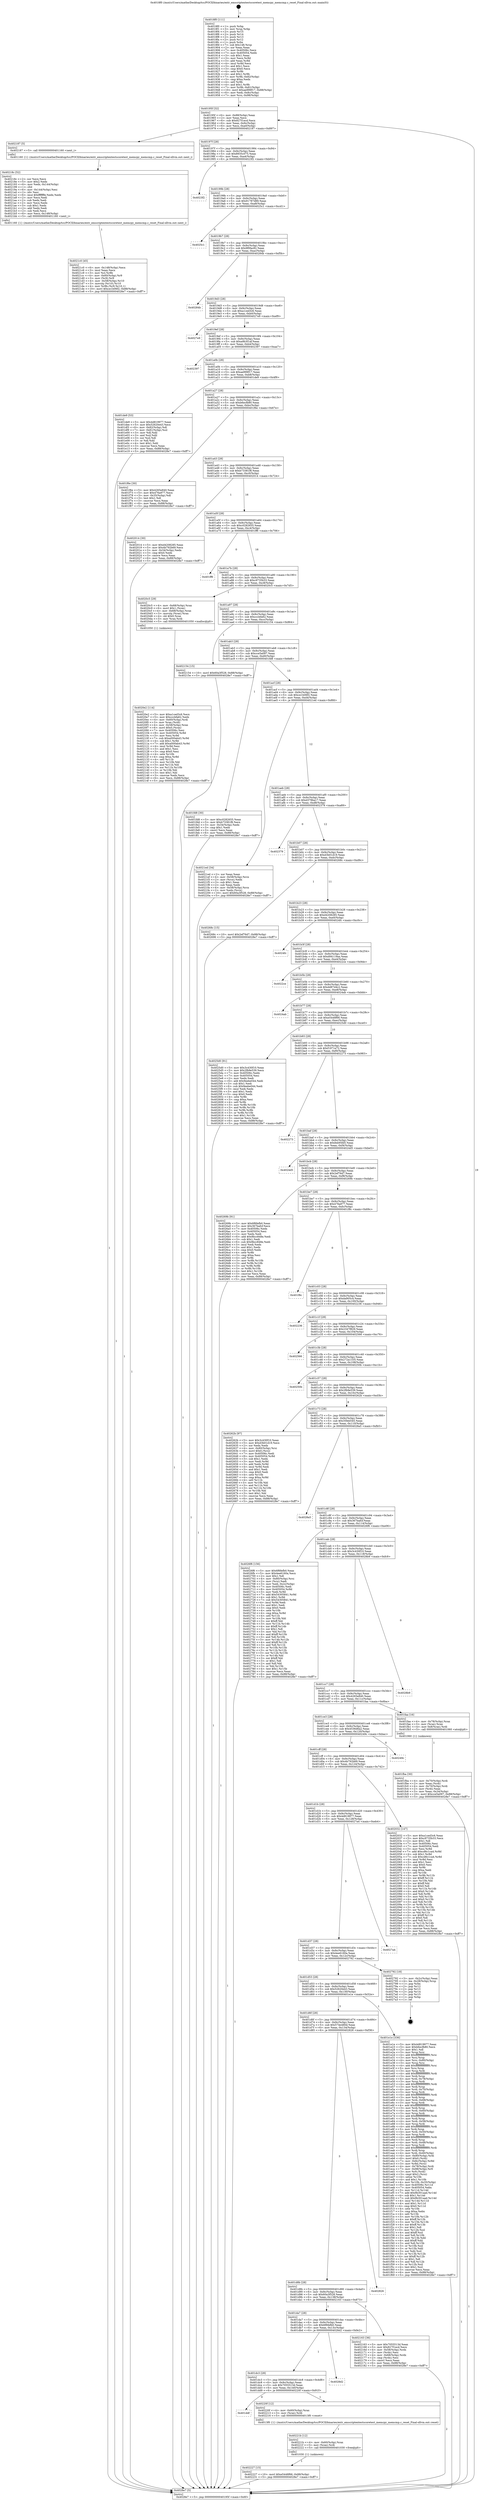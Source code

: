 digraph "0x4018f0" {
  label = "0x4018f0 (/mnt/c/Users/mathe/Desktop/tcc/POCII/binaries/extr_emscriptentestscoretest_memcpy_memcmp.c_reset_Final-ollvm.out::main(0))"
  labelloc = "t"
  node[shape=record]

  Entry [label="",width=0.3,height=0.3,shape=circle,fillcolor=black,style=filled]
  "0x40195f" [label="{
     0x40195f [32]\l
     | [instrs]\l
     &nbsp;&nbsp;0x40195f \<+6\>: mov -0x88(%rbp),%eax\l
     &nbsp;&nbsp;0x401965 \<+2\>: mov %eax,%ecx\l
     &nbsp;&nbsp;0x401967 \<+6\>: sub $0x827f1ecd,%ecx\l
     &nbsp;&nbsp;0x40196d \<+6\>: mov %eax,-0x9c(%rbp)\l
     &nbsp;&nbsp;0x401973 \<+6\>: mov %ecx,-0xa0(%rbp)\l
     &nbsp;&nbsp;0x401979 \<+6\>: je 0000000000402187 \<main+0x897\>\l
  }"]
  "0x402187" [label="{
     0x402187 [5]\l
     | [instrs]\l
     &nbsp;&nbsp;0x402187 \<+5\>: call 0000000000401160 \<next_i\>\l
     | [calls]\l
     &nbsp;&nbsp;0x401160 \{1\} (/mnt/c/Users/mathe/Desktop/tcc/POCII/binaries/extr_emscriptentestscoretest_memcpy_memcmp.c_reset_Final-ollvm.out::next_i)\l
  }"]
  "0x40197f" [label="{
     0x40197f [28]\l
     | [instrs]\l
     &nbsp;&nbsp;0x40197f \<+5\>: jmp 0000000000401984 \<main+0x94\>\l
     &nbsp;&nbsp;0x401984 \<+6\>: mov -0x9c(%rbp),%eax\l
     &nbsp;&nbsp;0x40198a \<+5\>: sub $0x8935c075,%eax\l
     &nbsp;&nbsp;0x40198f \<+6\>: mov %eax,-0xa4(%rbp)\l
     &nbsp;&nbsp;0x401995 \<+6\>: je 00000000004023f2 \<main+0xb02\>\l
  }"]
  Exit [label="",width=0.3,height=0.3,shape=circle,fillcolor=black,style=filled,peripheries=2]
  "0x4023f2" [label="{
     0x4023f2\l
  }", style=dashed]
  "0x40199b" [label="{
     0x40199b [28]\l
     | [instrs]\l
     &nbsp;&nbsp;0x40199b \<+5\>: jmp 00000000004019a0 \<main+0xb0\>\l
     &nbsp;&nbsp;0x4019a0 \<+6\>: mov -0x9c(%rbp),%eax\l
     &nbsp;&nbsp;0x4019a6 \<+5\>: sub $0x91787d89,%eax\l
     &nbsp;&nbsp;0x4019ab \<+6\>: mov %eax,-0xa8(%rbp)\l
     &nbsp;&nbsp;0x4019b1 \<+6\>: je 00000000004025c1 \<main+0xcd1\>\l
  }"]
  "0x402227" [label="{
     0x402227 [15]\l
     | [instrs]\l
     &nbsp;&nbsp;0x402227 \<+10\>: movl $0xe5448f66,-0x88(%rbp)\l
     &nbsp;&nbsp;0x402231 \<+5\>: jmp 00000000004028e7 \<main+0xff7\>\l
  }"]
  "0x4025c1" [label="{
     0x4025c1\l
  }", style=dashed]
  "0x4019b7" [label="{
     0x4019b7 [28]\l
     | [instrs]\l
     &nbsp;&nbsp;0x4019b7 \<+5\>: jmp 00000000004019bc \<main+0xcc\>\l
     &nbsp;&nbsp;0x4019bc \<+6\>: mov -0x9c(%rbp),%eax\l
     &nbsp;&nbsp;0x4019c2 \<+5\>: sub $0x9f0fac82,%eax\l
     &nbsp;&nbsp;0x4019c7 \<+6\>: mov %eax,-0xac(%rbp)\l
     &nbsp;&nbsp;0x4019cd \<+6\>: je 000000000040284b \<main+0xf5b\>\l
  }"]
  "0x40221b" [label="{
     0x40221b [12]\l
     | [instrs]\l
     &nbsp;&nbsp;0x40221b \<+4\>: mov -0x60(%rbp),%rax\l
     &nbsp;&nbsp;0x40221f \<+3\>: mov (%rax),%rdi\l
     &nbsp;&nbsp;0x402222 \<+5\>: call 0000000000401030 \<free@plt\>\l
     | [calls]\l
     &nbsp;&nbsp;0x401030 \{1\} (unknown)\l
  }"]
  "0x40284b" [label="{
     0x40284b\l
  }", style=dashed]
  "0x4019d3" [label="{
     0x4019d3 [28]\l
     | [instrs]\l
     &nbsp;&nbsp;0x4019d3 \<+5\>: jmp 00000000004019d8 \<main+0xe8\>\l
     &nbsp;&nbsp;0x4019d8 \<+6\>: mov -0x9c(%rbp),%eax\l
     &nbsp;&nbsp;0x4019de \<+5\>: sub $0xa1ced3c6,%eax\l
     &nbsp;&nbsp;0x4019e3 \<+6\>: mov %eax,-0xb0(%rbp)\l
     &nbsp;&nbsp;0x4019e9 \<+6\>: je 00000000004027e9 \<main+0xef9\>\l
  }"]
  "0x401ddf" [label="{
     0x401ddf\l
  }", style=dashed]
  "0x4027e9" [label="{
     0x4027e9\l
  }", style=dashed]
  "0x4019ef" [label="{
     0x4019ef [28]\l
     | [instrs]\l
     &nbsp;&nbsp;0x4019ef \<+5\>: jmp 00000000004019f4 \<main+0x104\>\l
     &nbsp;&nbsp;0x4019f4 \<+6\>: mov -0x9c(%rbp),%eax\l
     &nbsp;&nbsp;0x4019fa \<+5\>: sub $0xa9b3f1af,%eax\l
     &nbsp;&nbsp;0x4019ff \<+6\>: mov %eax,-0xb4(%rbp)\l
     &nbsp;&nbsp;0x401a05 \<+6\>: je 0000000000402397 \<main+0xaa7\>\l
  }"]
  "0x40220f" [label="{
     0x40220f [12]\l
     | [instrs]\l
     &nbsp;&nbsp;0x40220f \<+4\>: mov -0x60(%rbp),%rax\l
     &nbsp;&nbsp;0x402213 \<+3\>: mov (%rax),%rdi\l
     &nbsp;&nbsp;0x402216 \<+5\>: call 00000000004013f0 \<reset\>\l
     | [calls]\l
     &nbsp;&nbsp;0x4013f0 \{1\} (/mnt/c/Users/mathe/Desktop/tcc/POCII/binaries/extr_emscriptentestscoretest_memcpy_memcmp.c_reset_Final-ollvm.out::reset)\l
  }"]
  "0x402397" [label="{
     0x402397\l
  }", style=dashed]
  "0x401a0b" [label="{
     0x401a0b [28]\l
     | [instrs]\l
     &nbsp;&nbsp;0x401a0b \<+5\>: jmp 0000000000401a10 \<main+0x120\>\l
     &nbsp;&nbsp;0x401a10 \<+6\>: mov -0x9c(%rbp),%eax\l
     &nbsp;&nbsp;0x401a16 \<+5\>: sub $0xae999f17,%eax\l
     &nbsp;&nbsp;0x401a1b \<+6\>: mov %eax,-0xb8(%rbp)\l
     &nbsp;&nbsp;0x401a21 \<+6\>: je 0000000000401de9 \<main+0x4f9\>\l
  }"]
  "0x401dc3" [label="{
     0x401dc3 [28]\l
     | [instrs]\l
     &nbsp;&nbsp;0x401dc3 \<+5\>: jmp 0000000000401dc8 \<main+0x4d8\>\l
     &nbsp;&nbsp;0x401dc8 \<+6\>: mov -0x9c(%rbp),%eax\l
     &nbsp;&nbsp;0x401dce \<+5\>: sub $0x7055513d,%eax\l
     &nbsp;&nbsp;0x401dd3 \<+6\>: mov %eax,-0x140(%rbp)\l
     &nbsp;&nbsp;0x401dd9 \<+6\>: je 000000000040220f \<main+0x91f\>\l
  }"]
  "0x401de9" [label="{
     0x401de9 [53]\l
     | [instrs]\l
     &nbsp;&nbsp;0x401de9 \<+5\>: mov $0x4d819977,%eax\l
     &nbsp;&nbsp;0x401dee \<+5\>: mov $0x52620e43,%ecx\l
     &nbsp;&nbsp;0x401df3 \<+6\>: mov -0x82(%rbp),%dl\l
     &nbsp;&nbsp;0x401df9 \<+7\>: mov -0x81(%rbp),%sil\l
     &nbsp;&nbsp;0x401e00 \<+3\>: mov %dl,%dil\l
     &nbsp;&nbsp;0x401e03 \<+3\>: and %sil,%dil\l
     &nbsp;&nbsp;0x401e06 \<+3\>: xor %sil,%dl\l
     &nbsp;&nbsp;0x401e09 \<+3\>: or %dl,%dil\l
     &nbsp;&nbsp;0x401e0c \<+4\>: test $0x1,%dil\l
     &nbsp;&nbsp;0x401e10 \<+3\>: cmovne %ecx,%eax\l
     &nbsp;&nbsp;0x401e13 \<+6\>: mov %eax,-0x88(%rbp)\l
     &nbsp;&nbsp;0x401e19 \<+5\>: jmp 00000000004028e7 \<main+0xff7\>\l
  }"]
  "0x401a27" [label="{
     0x401a27 [28]\l
     | [instrs]\l
     &nbsp;&nbsp;0x401a27 \<+5\>: jmp 0000000000401a2c \<main+0x13c\>\l
     &nbsp;&nbsp;0x401a2c \<+6\>: mov -0x9c(%rbp),%eax\l
     &nbsp;&nbsp;0x401a32 \<+5\>: sub $0xb6ecfb80,%eax\l
     &nbsp;&nbsp;0x401a37 \<+6\>: mov %eax,-0xbc(%rbp)\l
     &nbsp;&nbsp;0x401a3d \<+6\>: je 0000000000401f6e \<main+0x67e\>\l
  }"]
  "0x4028e7" [label="{
     0x4028e7 [5]\l
     | [instrs]\l
     &nbsp;&nbsp;0x4028e7 \<+5\>: jmp 000000000040195f \<main+0x6f\>\l
  }"]
  "0x4018f0" [label="{
     0x4018f0 [111]\l
     | [instrs]\l
     &nbsp;&nbsp;0x4018f0 \<+1\>: push %rbp\l
     &nbsp;&nbsp;0x4018f1 \<+3\>: mov %rsp,%rbp\l
     &nbsp;&nbsp;0x4018f4 \<+2\>: push %r15\l
     &nbsp;&nbsp;0x4018f6 \<+2\>: push %r14\l
     &nbsp;&nbsp;0x4018f8 \<+2\>: push %r13\l
     &nbsp;&nbsp;0x4018fa \<+2\>: push %r12\l
     &nbsp;&nbsp;0x4018fc \<+1\>: push %rbx\l
     &nbsp;&nbsp;0x4018fd \<+7\>: sub $0x148,%rsp\l
     &nbsp;&nbsp;0x401904 \<+2\>: xor %eax,%eax\l
     &nbsp;&nbsp;0x401906 \<+7\>: mov 0x40506c,%ecx\l
     &nbsp;&nbsp;0x40190d \<+7\>: mov 0x405054,%edx\l
     &nbsp;&nbsp;0x401914 \<+3\>: sub $0x1,%eax\l
     &nbsp;&nbsp;0x401917 \<+3\>: mov %ecx,%r8d\l
     &nbsp;&nbsp;0x40191a \<+3\>: add %eax,%r8d\l
     &nbsp;&nbsp;0x40191d \<+4\>: imul %r8d,%ecx\l
     &nbsp;&nbsp;0x401921 \<+3\>: and $0x1,%ecx\l
     &nbsp;&nbsp;0x401924 \<+3\>: cmp $0x0,%ecx\l
     &nbsp;&nbsp;0x401927 \<+4\>: sete %r9b\l
     &nbsp;&nbsp;0x40192b \<+4\>: and $0x1,%r9b\l
     &nbsp;&nbsp;0x40192f \<+7\>: mov %r9b,-0x82(%rbp)\l
     &nbsp;&nbsp;0x401936 \<+3\>: cmp $0xa,%edx\l
     &nbsp;&nbsp;0x401939 \<+4\>: setl %r9b\l
     &nbsp;&nbsp;0x40193d \<+4\>: and $0x1,%r9b\l
     &nbsp;&nbsp;0x401941 \<+7\>: mov %r9b,-0x81(%rbp)\l
     &nbsp;&nbsp;0x401948 \<+10\>: movl $0xae999f17,-0x88(%rbp)\l
     &nbsp;&nbsp;0x401952 \<+6\>: mov %edi,-0x8c(%rbp)\l
     &nbsp;&nbsp;0x401958 \<+7\>: mov %rsi,-0x98(%rbp)\l
  }"]
  "0x4028d2" [label="{
     0x4028d2\l
  }", style=dashed]
  "0x401f6e" [label="{
     0x401f6e [30]\l
     | [instrs]\l
     &nbsp;&nbsp;0x401f6e \<+5\>: mov $0x4265e840,%eax\l
     &nbsp;&nbsp;0x401f73 \<+5\>: mov $0x476a977,%ecx\l
     &nbsp;&nbsp;0x401f78 \<+3\>: mov -0x35(%rbp),%dl\l
     &nbsp;&nbsp;0x401f7b \<+3\>: test $0x1,%dl\l
     &nbsp;&nbsp;0x401f7e \<+3\>: cmovne %ecx,%eax\l
     &nbsp;&nbsp;0x401f81 \<+6\>: mov %eax,-0x88(%rbp)\l
     &nbsp;&nbsp;0x401f87 \<+5\>: jmp 00000000004028e7 \<main+0xff7\>\l
  }"]
  "0x401a43" [label="{
     0x401a43 [28]\l
     | [instrs]\l
     &nbsp;&nbsp;0x401a43 \<+5\>: jmp 0000000000401a48 \<main+0x158\>\l
     &nbsp;&nbsp;0x401a48 \<+6\>: mov -0x9c(%rbp),%eax\l
     &nbsp;&nbsp;0x401a4e \<+5\>: sub $0xb73381f8,%eax\l
     &nbsp;&nbsp;0x401a53 \<+6\>: mov %eax,-0xc0(%rbp)\l
     &nbsp;&nbsp;0x401a59 \<+6\>: je 0000000000402014 \<main+0x724\>\l
  }"]
  "0x4021c0" [label="{
     0x4021c0 [45]\l
     | [instrs]\l
     &nbsp;&nbsp;0x4021c0 \<+6\>: mov -0x148(%rbp),%ecx\l
     &nbsp;&nbsp;0x4021c6 \<+3\>: imul %eax,%ecx\l
     &nbsp;&nbsp;0x4021c9 \<+3\>: mov %cl,%r8b\l
     &nbsp;&nbsp;0x4021cc \<+4\>: mov -0x60(%rbp),%r9\l
     &nbsp;&nbsp;0x4021d0 \<+3\>: mov (%r9),%r9\l
     &nbsp;&nbsp;0x4021d3 \<+4\>: mov -0x58(%rbp),%r10\l
     &nbsp;&nbsp;0x4021d7 \<+3\>: movslq (%r10),%r10\l
     &nbsp;&nbsp;0x4021da \<+4\>: mov %r8b,(%r9,%r10,1)\l
     &nbsp;&nbsp;0x4021de \<+10\>: movl $0xce1b06f2,-0x88(%rbp)\l
     &nbsp;&nbsp;0x4021e8 \<+5\>: jmp 00000000004028e7 \<main+0xff7\>\l
  }"]
  "0x402014" [label="{
     0x402014 [30]\l
     | [instrs]\l
     &nbsp;&nbsp;0x402014 \<+5\>: mov $0xd4208285,%eax\l
     &nbsp;&nbsp;0x402019 \<+5\>: mov $0x4b792b69,%ecx\l
     &nbsp;&nbsp;0x40201e \<+3\>: mov -0x34(%rbp),%edx\l
     &nbsp;&nbsp;0x402021 \<+3\>: cmp $0x0,%edx\l
     &nbsp;&nbsp;0x402024 \<+3\>: cmove %ecx,%eax\l
     &nbsp;&nbsp;0x402027 \<+6\>: mov %eax,-0x88(%rbp)\l
     &nbsp;&nbsp;0x40202d \<+5\>: jmp 00000000004028e7 \<main+0xff7\>\l
  }"]
  "0x401a5f" [label="{
     0x401a5f [28]\l
     | [instrs]\l
     &nbsp;&nbsp;0x401a5f \<+5\>: jmp 0000000000401a64 \<main+0x174\>\l
     &nbsp;&nbsp;0x401a64 \<+6\>: mov -0x9c(%rbp),%eax\l
     &nbsp;&nbsp;0x401a6a \<+5\>: sub $0xc0282655,%eax\l
     &nbsp;&nbsp;0x401a6f \<+6\>: mov %eax,-0xc4(%rbp)\l
     &nbsp;&nbsp;0x401a75 \<+6\>: je 0000000000401ff6 \<main+0x706\>\l
  }"]
  "0x40218c" [label="{
     0x40218c [52]\l
     | [instrs]\l
     &nbsp;&nbsp;0x40218c \<+2\>: xor %ecx,%ecx\l
     &nbsp;&nbsp;0x40218e \<+5\>: mov $0x2,%edx\l
     &nbsp;&nbsp;0x402193 \<+6\>: mov %edx,-0x144(%rbp)\l
     &nbsp;&nbsp;0x402199 \<+1\>: cltd\l
     &nbsp;&nbsp;0x40219a \<+6\>: mov -0x144(%rbp),%esi\l
     &nbsp;&nbsp;0x4021a0 \<+2\>: idiv %esi\l
     &nbsp;&nbsp;0x4021a2 \<+6\>: imul $0xfffffffe,%edx,%edx\l
     &nbsp;&nbsp;0x4021a8 \<+2\>: mov %ecx,%edi\l
     &nbsp;&nbsp;0x4021aa \<+2\>: sub %edx,%edi\l
     &nbsp;&nbsp;0x4021ac \<+2\>: mov %ecx,%edx\l
     &nbsp;&nbsp;0x4021ae \<+3\>: sub $0x1,%edx\l
     &nbsp;&nbsp;0x4021b1 \<+2\>: add %edx,%edi\l
     &nbsp;&nbsp;0x4021b3 \<+2\>: sub %edi,%ecx\l
     &nbsp;&nbsp;0x4021b5 \<+6\>: mov %ecx,-0x148(%rbp)\l
     &nbsp;&nbsp;0x4021bb \<+5\>: call 0000000000401160 \<next_i\>\l
     | [calls]\l
     &nbsp;&nbsp;0x401160 \{1\} (/mnt/c/Users/mathe/Desktop/tcc/POCII/binaries/extr_emscriptentestscoretest_memcpy_memcmp.c_reset_Final-ollvm.out::next_i)\l
  }"]
  "0x401ff6" [label="{
     0x401ff6\l
  }", style=dashed]
  "0x401a7b" [label="{
     0x401a7b [28]\l
     | [instrs]\l
     &nbsp;&nbsp;0x401a7b \<+5\>: jmp 0000000000401a80 \<main+0x190\>\l
     &nbsp;&nbsp;0x401a80 \<+6\>: mov -0x9c(%rbp),%eax\l
     &nbsp;&nbsp;0x401a86 \<+5\>: sub $0xc9735b33,%eax\l
     &nbsp;&nbsp;0x401a8b \<+6\>: mov %eax,-0xc8(%rbp)\l
     &nbsp;&nbsp;0x401a91 \<+6\>: je 00000000004020c5 \<main+0x7d5\>\l
  }"]
  "0x401da7" [label="{
     0x401da7 [28]\l
     | [instrs]\l
     &nbsp;&nbsp;0x401da7 \<+5\>: jmp 0000000000401dac \<main+0x4bc\>\l
     &nbsp;&nbsp;0x401dac \<+6\>: mov -0x9c(%rbp),%eax\l
     &nbsp;&nbsp;0x401db2 \<+5\>: sub $0x6f6fefb0,%eax\l
     &nbsp;&nbsp;0x401db7 \<+6\>: mov %eax,-0x13c(%rbp)\l
     &nbsp;&nbsp;0x401dbd \<+6\>: je 00000000004028d2 \<main+0xfe2\>\l
  }"]
  "0x4020c5" [label="{
     0x4020c5 [29]\l
     | [instrs]\l
     &nbsp;&nbsp;0x4020c5 \<+4\>: mov -0x68(%rbp),%rax\l
     &nbsp;&nbsp;0x4020c9 \<+6\>: movl $0x1,(%rax)\l
     &nbsp;&nbsp;0x4020cf \<+4\>: mov -0x68(%rbp),%rax\l
     &nbsp;&nbsp;0x4020d3 \<+3\>: movslq (%rax),%rax\l
     &nbsp;&nbsp;0x4020d6 \<+4\>: shl $0x0,%rax\l
     &nbsp;&nbsp;0x4020da \<+3\>: mov %rax,%rdi\l
     &nbsp;&nbsp;0x4020dd \<+5\>: call 0000000000401050 \<malloc@plt\>\l
     | [calls]\l
     &nbsp;&nbsp;0x401050 \{1\} (unknown)\l
  }"]
  "0x401a97" [label="{
     0x401a97 [28]\l
     | [instrs]\l
     &nbsp;&nbsp;0x401a97 \<+5\>: jmp 0000000000401a9c \<main+0x1ac\>\l
     &nbsp;&nbsp;0x401a9c \<+6\>: mov -0x9c(%rbp),%eax\l
     &nbsp;&nbsp;0x401aa2 \<+5\>: sub $0xcccbfa62,%eax\l
     &nbsp;&nbsp;0x401aa7 \<+6\>: mov %eax,-0xcc(%rbp)\l
     &nbsp;&nbsp;0x401aad \<+6\>: je 0000000000402154 \<main+0x864\>\l
  }"]
  "0x402163" [label="{
     0x402163 [36]\l
     | [instrs]\l
     &nbsp;&nbsp;0x402163 \<+5\>: mov $0x7055513d,%eax\l
     &nbsp;&nbsp;0x402168 \<+5\>: mov $0x827f1ecd,%ecx\l
     &nbsp;&nbsp;0x40216d \<+4\>: mov -0x58(%rbp),%rdx\l
     &nbsp;&nbsp;0x402171 \<+2\>: mov (%rdx),%esi\l
     &nbsp;&nbsp;0x402173 \<+4\>: mov -0x68(%rbp),%rdx\l
     &nbsp;&nbsp;0x402177 \<+2\>: cmp (%rdx),%esi\l
     &nbsp;&nbsp;0x402179 \<+3\>: cmovl %ecx,%eax\l
     &nbsp;&nbsp;0x40217c \<+6\>: mov %eax,-0x88(%rbp)\l
     &nbsp;&nbsp;0x402182 \<+5\>: jmp 00000000004028e7 \<main+0xff7\>\l
  }"]
  "0x402154" [label="{
     0x402154 [15]\l
     | [instrs]\l
     &nbsp;&nbsp;0x402154 \<+10\>: movl $0x60a3f528,-0x88(%rbp)\l
     &nbsp;&nbsp;0x40215e \<+5\>: jmp 00000000004028e7 \<main+0xff7\>\l
  }"]
  "0x401ab3" [label="{
     0x401ab3 [28]\l
     | [instrs]\l
     &nbsp;&nbsp;0x401ab3 \<+5\>: jmp 0000000000401ab8 \<main+0x1c8\>\l
     &nbsp;&nbsp;0x401ab8 \<+6\>: mov -0x9c(%rbp),%eax\l
     &nbsp;&nbsp;0x401abe \<+5\>: sub $0xcce5a097,%eax\l
     &nbsp;&nbsp;0x401ac3 \<+6\>: mov %eax,-0xd0(%rbp)\l
     &nbsp;&nbsp;0x401ac9 \<+6\>: je 0000000000401fd8 \<main+0x6e8\>\l
  }"]
  "0x401d8b" [label="{
     0x401d8b [28]\l
     | [instrs]\l
     &nbsp;&nbsp;0x401d8b \<+5\>: jmp 0000000000401d90 \<main+0x4a0\>\l
     &nbsp;&nbsp;0x401d90 \<+6\>: mov -0x9c(%rbp),%eax\l
     &nbsp;&nbsp;0x401d96 \<+5\>: sub $0x60a3f528,%eax\l
     &nbsp;&nbsp;0x401d9b \<+6\>: mov %eax,-0x138(%rbp)\l
     &nbsp;&nbsp;0x401da1 \<+6\>: je 0000000000402163 \<main+0x873\>\l
  }"]
  "0x401fd8" [label="{
     0x401fd8 [30]\l
     | [instrs]\l
     &nbsp;&nbsp;0x401fd8 \<+5\>: mov $0xc0282655,%eax\l
     &nbsp;&nbsp;0x401fdd \<+5\>: mov $0xb73381f8,%ecx\l
     &nbsp;&nbsp;0x401fe2 \<+3\>: mov -0x34(%rbp),%edx\l
     &nbsp;&nbsp;0x401fe5 \<+3\>: cmp $0x1,%edx\l
     &nbsp;&nbsp;0x401fe8 \<+3\>: cmovl %ecx,%eax\l
     &nbsp;&nbsp;0x401feb \<+6\>: mov %eax,-0x88(%rbp)\l
     &nbsp;&nbsp;0x401ff1 \<+5\>: jmp 00000000004028e7 \<main+0xff7\>\l
  }"]
  "0x401acf" [label="{
     0x401acf [28]\l
     | [instrs]\l
     &nbsp;&nbsp;0x401acf \<+5\>: jmp 0000000000401ad4 \<main+0x1e4\>\l
     &nbsp;&nbsp;0x401ad4 \<+6\>: mov -0x9c(%rbp),%eax\l
     &nbsp;&nbsp;0x401ada \<+5\>: sub $0xce1b06f2,%eax\l
     &nbsp;&nbsp;0x401adf \<+6\>: mov %eax,-0xd4(%rbp)\l
     &nbsp;&nbsp;0x401ae5 \<+6\>: je 00000000004021ed \<main+0x8fd\>\l
  }"]
  "0x402826" [label="{
     0x402826\l
  }", style=dashed]
  "0x4021ed" [label="{
     0x4021ed [34]\l
     | [instrs]\l
     &nbsp;&nbsp;0x4021ed \<+2\>: xor %eax,%eax\l
     &nbsp;&nbsp;0x4021ef \<+4\>: mov -0x58(%rbp),%rcx\l
     &nbsp;&nbsp;0x4021f3 \<+2\>: mov (%rcx),%edx\l
     &nbsp;&nbsp;0x4021f5 \<+3\>: sub $0x1,%eax\l
     &nbsp;&nbsp;0x4021f8 \<+2\>: sub %eax,%edx\l
     &nbsp;&nbsp;0x4021fa \<+4\>: mov -0x58(%rbp),%rcx\l
     &nbsp;&nbsp;0x4021fe \<+2\>: mov %edx,(%rcx)\l
     &nbsp;&nbsp;0x402200 \<+10\>: movl $0x60a3f528,-0x88(%rbp)\l
     &nbsp;&nbsp;0x40220a \<+5\>: jmp 00000000004028e7 \<main+0xff7\>\l
  }"]
  "0x401aeb" [label="{
     0x401aeb [28]\l
     | [instrs]\l
     &nbsp;&nbsp;0x401aeb \<+5\>: jmp 0000000000401af0 \<main+0x200\>\l
     &nbsp;&nbsp;0x401af0 \<+6\>: mov -0x9c(%rbp),%eax\l
     &nbsp;&nbsp;0x401af6 \<+5\>: sub $0xd378ba17,%eax\l
     &nbsp;&nbsp;0x401afb \<+6\>: mov %eax,-0xd8(%rbp)\l
     &nbsp;&nbsp;0x401b01 \<+6\>: je 0000000000402379 \<main+0xa89\>\l
  }"]
  "0x4020e2" [label="{
     0x4020e2 [114]\l
     | [instrs]\l
     &nbsp;&nbsp;0x4020e2 \<+5\>: mov $0xa1ced3c6,%ecx\l
     &nbsp;&nbsp;0x4020e7 \<+5\>: mov $0xcccbfa62,%edx\l
     &nbsp;&nbsp;0x4020ec \<+4\>: mov -0x60(%rbp),%rdi\l
     &nbsp;&nbsp;0x4020f0 \<+3\>: mov %rax,(%rdi)\l
     &nbsp;&nbsp;0x4020f3 \<+4\>: mov -0x58(%rbp),%rax\l
     &nbsp;&nbsp;0x4020f7 \<+6\>: movl $0x0,(%rax)\l
     &nbsp;&nbsp;0x4020fd \<+7\>: mov 0x40506c,%esi\l
     &nbsp;&nbsp;0x402104 \<+8\>: mov 0x405054,%r8d\l
     &nbsp;&nbsp;0x40210c \<+3\>: mov %esi,%r9d\l
     &nbsp;&nbsp;0x40210f \<+7\>: sub $0xa000ab43,%r9d\l
     &nbsp;&nbsp;0x402116 \<+4\>: sub $0x1,%r9d\l
     &nbsp;&nbsp;0x40211a \<+7\>: add $0xa000ab43,%r9d\l
     &nbsp;&nbsp;0x402121 \<+4\>: imul %r9d,%esi\l
     &nbsp;&nbsp;0x402125 \<+3\>: and $0x1,%esi\l
     &nbsp;&nbsp;0x402128 \<+3\>: cmp $0x0,%esi\l
     &nbsp;&nbsp;0x40212b \<+4\>: sete %r10b\l
     &nbsp;&nbsp;0x40212f \<+4\>: cmp $0xa,%r8d\l
     &nbsp;&nbsp;0x402133 \<+4\>: setl %r11b\l
     &nbsp;&nbsp;0x402137 \<+3\>: mov %r10b,%bl\l
     &nbsp;&nbsp;0x40213a \<+3\>: and %r11b,%bl\l
     &nbsp;&nbsp;0x40213d \<+3\>: xor %r11b,%r10b\l
     &nbsp;&nbsp;0x402140 \<+3\>: or %r10b,%bl\l
     &nbsp;&nbsp;0x402143 \<+3\>: test $0x1,%bl\l
     &nbsp;&nbsp;0x402146 \<+3\>: cmovne %edx,%ecx\l
     &nbsp;&nbsp;0x402149 \<+6\>: mov %ecx,-0x88(%rbp)\l
     &nbsp;&nbsp;0x40214f \<+5\>: jmp 00000000004028e7 \<main+0xff7\>\l
  }"]
  "0x402379" [label="{
     0x402379\l
  }", style=dashed]
  "0x401b07" [label="{
     0x401b07 [28]\l
     | [instrs]\l
     &nbsp;&nbsp;0x401b07 \<+5\>: jmp 0000000000401b0c \<main+0x21c\>\l
     &nbsp;&nbsp;0x401b0c \<+6\>: mov -0x9c(%rbp),%eax\l
     &nbsp;&nbsp;0x401b12 \<+5\>: sub $0xd3b01d19,%eax\l
     &nbsp;&nbsp;0x401b17 \<+6\>: mov %eax,-0xdc(%rbp)\l
     &nbsp;&nbsp;0x401b1d \<+6\>: je 000000000040268c \<main+0xd9c\>\l
  }"]
  "0x401fba" [label="{
     0x401fba [30]\l
     | [instrs]\l
     &nbsp;&nbsp;0x401fba \<+4\>: mov -0x70(%rbp),%rdi\l
     &nbsp;&nbsp;0x401fbe \<+2\>: mov %eax,(%rdi)\l
     &nbsp;&nbsp;0x401fc0 \<+4\>: mov -0x70(%rbp),%rdi\l
     &nbsp;&nbsp;0x401fc4 \<+2\>: mov (%rdi),%eax\l
     &nbsp;&nbsp;0x401fc6 \<+3\>: mov %eax,-0x34(%rbp)\l
     &nbsp;&nbsp;0x401fc9 \<+10\>: movl $0xcce5a097,-0x88(%rbp)\l
     &nbsp;&nbsp;0x401fd3 \<+5\>: jmp 00000000004028e7 \<main+0xff7\>\l
  }"]
  "0x40268c" [label="{
     0x40268c [15]\l
     | [instrs]\l
     &nbsp;&nbsp;0x40268c \<+10\>: movl $0x2ef76d7,-0x88(%rbp)\l
     &nbsp;&nbsp;0x402696 \<+5\>: jmp 00000000004028e7 \<main+0xff7\>\l
  }"]
  "0x401b23" [label="{
     0x401b23 [28]\l
     | [instrs]\l
     &nbsp;&nbsp;0x401b23 \<+5\>: jmp 0000000000401b28 \<main+0x238\>\l
     &nbsp;&nbsp;0x401b28 \<+6\>: mov -0x9c(%rbp),%eax\l
     &nbsp;&nbsp;0x401b2e \<+5\>: sub $0xd4208285,%eax\l
     &nbsp;&nbsp;0x401b33 \<+6\>: mov %eax,-0xe0(%rbp)\l
     &nbsp;&nbsp;0x401b39 \<+6\>: je 00000000004024fc \<main+0xc0c\>\l
  }"]
  "0x401d6f" [label="{
     0x401d6f [28]\l
     | [instrs]\l
     &nbsp;&nbsp;0x401d6f \<+5\>: jmp 0000000000401d74 \<main+0x484\>\l
     &nbsp;&nbsp;0x401d74 \<+6\>: mov -0x9c(%rbp),%eax\l
     &nbsp;&nbsp;0x401d7a \<+5\>: sub $0x574e480d,%eax\l
     &nbsp;&nbsp;0x401d7f \<+6\>: mov %eax,-0x134(%rbp)\l
     &nbsp;&nbsp;0x401d85 \<+6\>: je 0000000000402826 \<main+0xf36\>\l
  }"]
  "0x4024fc" [label="{
     0x4024fc\l
  }", style=dashed]
  "0x401b3f" [label="{
     0x401b3f [28]\l
     | [instrs]\l
     &nbsp;&nbsp;0x401b3f \<+5\>: jmp 0000000000401b44 \<main+0x254\>\l
     &nbsp;&nbsp;0x401b44 \<+6\>: mov -0x9c(%rbp),%eax\l
     &nbsp;&nbsp;0x401b4a \<+5\>: sub $0xd94119aa,%eax\l
     &nbsp;&nbsp;0x401b4f \<+6\>: mov %eax,-0xe4(%rbp)\l
     &nbsp;&nbsp;0x401b55 \<+6\>: je 00000000004022ce \<main+0x9de\>\l
  }"]
  "0x401e1e" [label="{
     0x401e1e [336]\l
     | [instrs]\l
     &nbsp;&nbsp;0x401e1e \<+5\>: mov $0x4d819977,%eax\l
     &nbsp;&nbsp;0x401e23 \<+5\>: mov $0xb6ecfb80,%ecx\l
     &nbsp;&nbsp;0x401e28 \<+2\>: mov $0x1,%dl\l
     &nbsp;&nbsp;0x401e2a \<+3\>: mov %rsp,%rsi\l
     &nbsp;&nbsp;0x401e2d \<+4\>: add $0xfffffffffffffff0,%rsi\l
     &nbsp;&nbsp;0x401e31 \<+3\>: mov %rsi,%rsp\l
     &nbsp;&nbsp;0x401e34 \<+4\>: mov %rsi,-0x80(%rbp)\l
     &nbsp;&nbsp;0x401e38 \<+3\>: mov %rsp,%rsi\l
     &nbsp;&nbsp;0x401e3b \<+4\>: add $0xfffffffffffffff0,%rsi\l
     &nbsp;&nbsp;0x401e3f \<+3\>: mov %rsi,%rsp\l
     &nbsp;&nbsp;0x401e42 \<+3\>: mov %rsp,%rdi\l
     &nbsp;&nbsp;0x401e45 \<+4\>: add $0xfffffffffffffff0,%rdi\l
     &nbsp;&nbsp;0x401e49 \<+3\>: mov %rdi,%rsp\l
     &nbsp;&nbsp;0x401e4c \<+4\>: mov %rdi,-0x78(%rbp)\l
     &nbsp;&nbsp;0x401e50 \<+3\>: mov %rsp,%rdi\l
     &nbsp;&nbsp;0x401e53 \<+4\>: add $0xfffffffffffffff0,%rdi\l
     &nbsp;&nbsp;0x401e57 \<+3\>: mov %rdi,%rsp\l
     &nbsp;&nbsp;0x401e5a \<+4\>: mov %rdi,-0x70(%rbp)\l
     &nbsp;&nbsp;0x401e5e \<+3\>: mov %rsp,%rdi\l
     &nbsp;&nbsp;0x401e61 \<+4\>: add $0xfffffffffffffff0,%rdi\l
     &nbsp;&nbsp;0x401e65 \<+3\>: mov %rdi,%rsp\l
     &nbsp;&nbsp;0x401e68 \<+4\>: mov %rdi,-0x68(%rbp)\l
     &nbsp;&nbsp;0x401e6c \<+3\>: mov %rsp,%rdi\l
     &nbsp;&nbsp;0x401e6f \<+4\>: add $0xfffffffffffffff0,%rdi\l
     &nbsp;&nbsp;0x401e73 \<+3\>: mov %rdi,%rsp\l
     &nbsp;&nbsp;0x401e76 \<+4\>: mov %rdi,-0x60(%rbp)\l
     &nbsp;&nbsp;0x401e7a \<+3\>: mov %rsp,%rdi\l
     &nbsp;&nbsp;0x401e7d \<+4\>: add $0xfffffffffffffff0,%rdi\l
     &nbsp;&nbsp;0x401e81 \<+3\>: mov %rdi,%rsp\l
     &nbsp;&nbsp;0x401e84 \<+4\>: mov %rdi,-0x58(%rbp)\l
     &nbsp;&nbsp;0x401e88 \<+3\>: mov %rsp,%rdi\l
     &nbsp;&nbsp;0x401e8b \<+4\>: add $0xfffffffffffffff0,%rdi\l
     &nbsp;&nbsp;0x401e8f \<+3\>: mov %rdi,%rsp\l
     &nbsp;&nbsp;0x401e92 \<+4\>: mov %rdi,-0x50(%rbp)\l
     &nbsp;&nbsp;0x401e96 \<+3\>: mov %rsp,%rdi\l
     &nbsp;&nbsp;0x401e99 \<+4\>: add $0xfffffffffffffff0,%rdi\l
     &nbsp;&nbsp;0x401e9d \<+3\>: mov %rdi,%rsp\l
     &nbsp;&nbsp;0x401ea0 \<+4\>: mov %rdi,-0x48(%rbp)\l
     &nbsp;&nbsp;0x401ea4 \<+3\>: mov %rsp,%rdi\l
     &nbsp;&nbsp;0x401ea7 \<+4\>: add $0xfffffffffffffff0,%rdi\l
     &nbsp;&nbsp;0x401eab \<+3\>: mov %rdi,%rsp\l
     &nbsp;&nbsp;0x401eae \<+4\>: mov %rdi,-0x40(%rbp)\l
     &nbsp;&nbsp;0x401eb2 \<+4\>: mov -0x80(%rbp),%rdi\l
     &nbsp;&nbsp;0x401eb6 \<+6\>: movl $0x0,(%rdi)\l
     &nbsp;&nbsp;0x401ebc \<+7\>: mov -0x8c(%rbp),%r8d\l
     &nbsp;&nbsp;0x401ec3 \<+3\>: mov %r8d,(%rsi)\l
     &nbsp;&nbsp;0x401ec6 \<+4\>: mov -0x78(%rbp),%rdi\l
     &nbsp;&nbsp;0x401eca \<+7\>: mov -0x98(%rbp),%r9\l
     &nbsp;&nbsp;0x401ed1 \<+3\>: mov %r9,(%rdi)\l
     &nbsp;&nbsp;0x401ed4 \<+3\>: cmpl $0x2,(%rsi)\l
     &nbsp;&nbsp;0x401ed7 \<+4\>: setne %r10b\l
     &nbsp;&nbsp;0x401edb \<+4\>: and $0x1,%r10b\l
     &nbsp;&nbsp;0x401edf \<+4\>: mov %r10b,-0x35(%rbp)\l
     &nbsp;&nbsp;0x401ee3 \<+8\>: mov 0x40506c,%r11d\l
     &nbsp;&nbsp;0x401eeb \<+7\>: mov 0x405054,%ebx\l
     &nbsp;&nbsp;0x401ef2 \<+3\>: mov %r11d,%r14d\l
     &nbsp;&nbsp;0x401ef5 \<+7\>: add $0x9b301aad,%r14d\l
     &nbsp;&nbsp;0x401efc \<+4\>: sub $0x1,%r14d\l
     &nbsp;&nbsp;0x401f00 \<+7\>: sub $0x9b301aad,%r14d\l
     &nbsp;&nbsp;0x401f07 \<+4\>: imul %r14d,%r11d\l
     &nbsp;&nbsp;0x401f0b \<+4\>: and $0x1,%r11d\l
     &nbsp;&nbsp;0x401f0f \<+4\>: cmp $0x0,%r11d\l
     &nbsp;&nbsp;0x401f13 \<+4\>: sete %r10b\l
     &nbsp;&nbsp;0x401f17 \<+3\>: cmp $0xa,%ebx\l
     &nbsp;&nbsp;0x401f1a \<+4\>: setl %r15b\l
     &nbsp;&nbsp;0x401f1e \<+3\>: mov %r10b,%r12b\l
     &nbsp;&nbsp;0x401f21 \<+4\>: xor $0xff,%r12b\l
     &nbsp;&nbsp;0x401f25 \<+3\>: mov %r15b,%r13b\l
     &nbsp;&nbsp;0x401f28 \<+4\>: xor $0xff,%r13b\l
     &nbsp;&nbsp;0x401f2c \<+3\>: xor $0x1,%dl\l
     &nbsp;&nbsp;0x401f2f \<+3\>: mov %r12b,%sil\l
     &nbsp;&nbsp;0x401f32 \<+4\>: and $0xff,%sil\l
     &nbsp;&nbsp;0x401f36 \<+3\>: and %dl,%r10b\l
     &nbsp;&nbsp;0x401f39 \<+3\>: mov %r13b,%dil\l
     &nbsp;&nbsp;0x401f3c \<+4\>: and $0xff,%dil\l
     &nbsp;&nbsp;0x401f40 \<+3\>: and %dl,%r15b\l
     &nbsp;&nbsp;0x401f43 \<+3\>: or %r10b,%sil\l
     &nbsp;&nbsp;0x401f46 \<+3\>: or %r15b,%dil\l
     &nbsp;&nbsp;0x401f49 \<+3\>: xor %dil,%sil\l
     &nbsp;&nbsp;0x401f4c \<+3\>: or %r13b,%r12b\l
     &nbsp;&nbsp;0x401f4f \<+4\>: xor $0xff,%r12b\l
     &nbsp;&nbsp;0x401f53 \<+3\>: or $0x1,%dl\l
     &nbsp;&nbsp;0x401f56 \<+3\>: and %dl,%r12b\l
     &nbsp;&nbsp;0x401f59 \<+3\>: or %r12b,%sil\l
     &nbsp;&nbsp;0x401f5c \<+4\>: test $0x1,%sil\l
     &nbsp;&nbsp;0x401f60 \<+3\>: cmovne %ecx,%eax\l
     &nbsp;&nbsp;0x401f63 \<+6\>: mov %eax,-0x88(%rbp)\l
     &nbsp;&nbsp;0x401f69 \<+5\>: jmp 00000000004028e7 \<main+0xff7\>\l
  }"]
  "0x4022ce" [label="{
     0x4022ce\l
  }", style=dashed]
  "0x401b5b" [label="{
     0x401b5b [28]\l
     | [instrs]\l
     &nbsp;&nbsp;0x401b5b \<+5\>: jmp 0000000000401b60 \<main+0x270\>\l
     &nbsp;&nbsp;0x401b60 \<+6\>: mov -0x9c(%rbp),%eax\l
     &nbsp;&nbsp;0x401b66 \<+5\>: sub $0xdd87d4c2,%eax\l
     &nbsp;&nbsp;0x401b6b \<+6\>: mov %eax,-0xe8(%rbp)\l
     &nbsp;&nbsp;0x401b71 \<+6\>: je 00000000004024ab \<main+0xbbb\>\l
  }"]
  "0x401d53" [label="{
     0x401d53 [28]\l
     | [instrs]\l
     &nbsp;&nbsp;0x401d53 \<+5\>: jmp 0000000000401d58 \<main+0x468\>\l
     &nbsp;&nbsp;0x401d58 \<+6\>: mov -0x9c(%rbp),%eax\l
     &nbsp;&nbsp;0x401d5e \<+5\>: sub $0x52620e43,%eax\l
     &nbsp;&nbsp;0x401d63 \<+6\>: mov %eax,-0x130(%rbp)\l
     &nbsp;&nbsp;0x401d69 \<+6\>: je 0000000000401e1e \<main+0x52e\>\l
  }"]
  "0x4024ab" [label="{
     0x4024ab\l
  }", style=dashed]
  "0x401b77" [label="{
     0x401b77 [28]\l
     | [instrs]\l
     &nbsp;&nbsp;0x401b77 \<+5\>: jmp 0000000000401b7c \<main+0x28c\>\l
     &nbsp;&nbsp;0x401b7c \<+6\>: mov -0x9c(%rbp),%eax\l
     &nbsp;&nbsp;0x401b82 \<+5\>: sub $0xe5448f66,%eax\l
     &nbsp;&nbsp;0x401b87 \<+6\>: mov %eax,-0xec(%rbp)\l
     &nbsp;&nbsp;0x401b8d \<+6\>: je 00000000004025d0 \<main+0xce0\>\l
  }"]
  "0x402792" [label="{
     0x402792 [18]\l
     | [instrs]\l
     &nbsp;&nbsp;0x402792 \<+3\>: mov -0x2c(%rbp),%eax\l
     &nbsp;&nbsp;0x402795 \<+4\>: lea -0x28(%rbp),%rsp\l
     &nbsp;&nbsp;0x402799 \<+1\>: pop %rbx\l
     &nbsp;&nbsp;0x40279a \<+2\>: pop %r12\l
     &nbsp;&nbsp;0x40279c \<+2\>: pop %r13\l
     &nbsp;&nbsp;0x40279e \<+2\>: pop %r14\l
     &nbsp;&nbsp;0x4027a0 \<+2\>: pop %r15\l
     &nbsp;&nbsp;0x4027a2 \<+1\>: pop %rbp\l
     &nbsp;&nbsp;0x4027a3 \<+1\>: ret\l
  }"]
  "0x4025d0" [label="{
     0x4025d0 [91]\l
     | [instrs]\l
     &nbsp;&nbsp;0x4025d0 \<+5\>: mov $0x3c430f10,%eax\l
     &nbsp;&nbsp;0x4025d5 \<+5\>: mov $0x2fb9e539,%ecx\l
     &nbsp;&nbsp;0x4025da \<+7\>: mov 0x40506c,%edx\l
     &nbsp;&nbsp;0x4025e1 \<+7\>: mov 0x405054,%esi\l
     &nbsp;&nbsp;0x4025e8 \<+2\>: mov %edx,%edi\l
     &nbsp;&nbsp;0x4025ea \<+6\>: add $0x9eebe044,%edi\l
     &nbsp;&nbsp;0x4025f0 \<+3\>: sub $0x1,%edi\l
     &nbsp;&nbsp;0x4025f3 \<+6\>: sub $0x9eebe044,%edi\l
     &nbsp;&nbsp;0x4025f9 \<+3\>: imul %edi,%edx\l
     &nbsp;&nbsp;0x4025fc \<+3\>: and $0x1,%edx\l
     &nbsp;&nbsp;0x4025ff \<+3\>: cmp $0x0,%edx\l
     &nbsp;&nbsp;0x402602 \<+4\>: sete %r8b\l
     &nbsp;&nbsp;0x402606 \<+3\>: cmp $0xa,%esi\l
     &nbsp;&nbsp;0x402609 \<+4\>: setl %r9b\l
     &nbsp;&nbsp;0x40260d \<+3\>: mov %r8b,%r10b\l
     &nbsp;&nbsp;0x402610 \<+3\>: and %r9b,%r10b\l
     &nbsp;&nbsp;0x402613 \<+3\>: xor %r9b,%r8b\l
     &nbsp;&nbsp;0x402616 \<+3\>: or %r8b,%r10b\l
     &nbsp;&nbsp;0x402619 \<+4\>: test $0x1,%r10b\l
     &nbsp;&nbsp;0x40261d \<+3\>: cmovne %ecx,%eax\l
     &nbsp;&nbsp;0x402620 \<+6\>: mov %eax,-0x88(%rbp)\l
     &nbsp;&nbsp;0x402626 \<+5\>: jmp 00000000004028e7 \<main+0xff7\>\l
  }"]
  "0x401b93" [label="{
     0x401b93 [28]\l
     | [instrs]\l
     &nbsp;&nbsp;0x401b93 \<+5\>: jmp 0000000000401b98 \<main+0x2a8\>\l
     &nbsp;&nbsp;0x401b98 \<+6\>: mov -0x9c(%rbp),%eax\l
     &nbsp;&nbsp;0x401b9e \<+5\>: sub $0xf1971e72,%eax\l
     &nbsp;&nbsp;0x401ba3 \<+6\>: mov %eax,-0xf0(%rbp)\l
     &nbsp;&nbsp;0x401ba9 \<+6\>: je 0000000000402273 \<main+0x983\>\l
  }"]
  "0x401d37" [label="{
     0x401d37 [28]\l
     | [instrs]\l
     &nbsp;&nbsp;0x401d37 \<+5\>: jmp 0000000000401d3c \<main+0x44c\>\l
     &nbsp;&nbsp;0x401d3c \<+6\>: mov -0x9c(%rbp),%eax\l
     &nbsp;&nbsp;0x401d42 \<+5\>: sub $0x4ee6160a,%eax\l
     &nbsp;&nbsp;0x401d47 \<+6\>: mov %eax,-0x12c(%rbp)\l
     &nbsp;&nbsp;0x401d4d \<+6\>: je 0000000000402792 \<main+0xea2\>\l
  }"]
  "0x402273" [label="{
     0x402273\l
  }", style=dashed]
  "0x401baf" [label="{
     0x401baf [28]\l
     | [instrs]\l
     &nbsp;&nbsp;0x401baf \<+5\>: jmp 0000000000401bb4 \<main+0x2c4\>\l
     &nbsp;&nbsp;0x401bb4 \<+6\>: mov -0x9c(%rbp),%eax\l
     &nbsp;&nbsp;0x401bba \<+5\>: sub $0xfeb95fd5,%eax\l
     &nbsp;&nbsp;0x401bbf \<+6\>: mov %eax,-0xf4(%rbp)\l
     &nbsp;&nbsp;0x401bc5 \<+6\>: je 00000000004024d5 \<main+0xbe5\>\l
  }"]
  "0x4027a4" [label="{
     0x4027a4\l
  }", style=dashed]
  "0x4024d5" [label="{
     0x4024d5\l
  }", style=dashed]
  "0x401bcb" [label="{
     0x401bcb [28]\l
     | [instrs]\l
     &nbsp;&nbsp;0x401bcb \<+5\>: jmp 0000000000401bd0 \<main+0x2e0\>\l
     &nbsp;&nbsp;0x401bd0 \<+6\>: mov -0x9c(%rbp),%eax\l
     &nbsp;&nbsp;0x401bd6 \<+5\>: sub $0x2ef76d7,%eax\l
     &nbsp;&nbsp;0x401bdb \<+6\>: mov %eax,-0xf8(%rbp)\l
     &nbsp;&nbsp;0x401be1 \<+6\>: je 000000000040269b \<main+0xdab\>\l
  }"]
  "0x401d1b" [label="{
     0x401d1b [28]\l
     | [instrs]\l
     &nbsp;&nbsp;0x401d1b \<+5\>: jmp 0000000000401d20 \<main+0x430\>\l
     &nbsp;&nbsp;0x401d20 \<+6\>: mov -0x9c(%rbp),%eax\l
     &nbsp;&nbsp;0x401d26 \<+5\>: sub $0x4d819977,%eax\l
     &nbsp;&nbsp;0x401d2b \<+6\>: mov %eax,-0x128(%rbp)\l
     &nbsp;&nbsp;0x401d31 \<+6\>: je 00000000004027a4 \<main+0xeb4\>\l
  }"]
  "0x40269b" [label="{
     0x40269b [91]\l
     | [instrs]\l
     &nbsp;&nbsp;0x40269b \<+5\>: mov $0x6f6fefb0,%eax\l
     &nbsp;&nbsp;0x4026a0 \<+5\>: mov $0x367bafcf,%ecx\l
     &nbsp;&nbsp;0x4026a5 \<+7\>: mov 0x40506c,%edx\l
     &nbsp;&nbsp;0x4026ac \<+7\>: mov 0x405054,%esi\l
     &nbsp;&nbsp;0x4026b3 \<+2\>: mov %edx,%edi\l
     &nbsp;&nbsp;0x4026b5 \<+6\>: add $0x9bcc848e,%edi\l
     &nbsp;&nbsp;0x4026bb \<+3\>: sub $0x1,%edi\l
     &nbsp;&nbsp;0x4026be \<+6\>: sub $0x9bcc848e,%edi\l
     &nbsp;&nbsp;0x4026c4 \<+3\>: imul %edi,%edx\l
     &nbsp;&nbsp;0x4026c7 \<+3\>: and $0x1,%edx\l
     &nbsp;&nbsp;0x4026ca \<+3\>: cmp $0x0,%edx\l
     &nbsp;&nbsp;0x4026cd \<+4\>: sete %r8b\l
     &nbsp;&nbsp;0x4026d1 \<+3\>: cmp $0xa,%esi\l
     &nbsp;&nbsp;0x4026d4 \<+4\>: setl %r9b\l
     &nbsp;&nbsp;0x4026d8 \<+3\>: mov %r8b,%r10b\l
     &nbsp;&nbsp;0x4026db \<+3\>: and %r9b,%r10b\l
     &nbsp;&nbsp;0x4026de \<+3\>: xor %r9b,%r8b\l
     &nbsp;&nbsp;0x4026e1 \<+3\>: or %r8b,%r10b\l
     &nbsp;&nbsp;0x4026e4 \<+4\>: test $0x1,%r10b\l
     &nbsp;&nbsp;0x4026e8 \<+3\>: cmovne %ecx,%eax\l
     &nbsp;&nbsp;0x4026eb \<+6\>: mov %eax,-0x88(%rbp)\l
     &nbsp;&nbsp;0x4026f1 \<+5\>: jmp 00000000004028e7 \<main+0xff7\>\l
  }"]
  "0x401be7" [label="{
     0x401be7 [28]\l
     | [instrs]\l
     &nbsp;&nbsp;0x401be7 \<+5\>: jmp 0000000000401bec \<main+0x2fc\>\l
     &nbsp;&nbsp;0x401bec \<+6\>: mov -0x9c(%rbp),%eax\l
     &nbsp;&nbsp;0x401bf2 \<+5\>: sub $0x476a977,%eax\l
     &nbsp;&nbsp;0x401bf7 \<+6\>: mov %eax,-0xfc(%rbp)\l
     &nbsp;&nbsp;0x401bfd \<+6\>: je 0000000000401f8c \<main+0x69c\>\l
  }"]
  "0x402032" [label="{
     0x402032 [147]\l
     | [instrs]\l
     &nbsp;&nbsp;0x402032 \<+5\>: mov $0xa1ced3c6,%eax\l
     &nbsp;&nbsp;0x402037 \<+5\>: mov $0xc9735b33,%ecx\l
     &nbsp;&nbsp;0x40203c \<+2\>: mov $0x1,%dl\l
     &nbsp;&nbsp;0x40203e \<+7\>: mov 0x40506c,%esi\l
     &nbsp;&nbsp;0x402045 \<+7\>: mov 0x405054,%edi\l
     &nbsp;&nbsp;0x40204c \<+3\>: mov %esi,%r8d\l
     &nbsp;&nbsp;0x40204f \<+7\>: add $0xcd6c1ca4,%r8d\l
     &nbsp;&nbsp;0x402056 \<+4\>: sub $0x1,%r8d\l
     &nbsp;&nbsp;0x40205a \<+7\>: sub $0xcd6c1ca4,%r8d\l
     &nbsp;&nbsp;0x402061 \<+4\>: imul %r8d,%esi\l
     &nbsp;&nbsp;0x402065 \<+3\>: and $0x1,%esi\l
     &nbsp;&nbsp;0x402068 \<+3\>: cmp $0x0,%esi\l
     &nbsp;&nbsp;0x40206b \<+4\>: sete %r9b\l
     &nbsp;&nbsp;0x40206f \<+3\>: cmp $0xa,%edi\l
     &nbsp;&nbsp;0x402072 \<+4\>: setl %r10b\l
     &nbsp;&nbsp;0x402076 \<+3\>: mov %r9b,%r11b\l
     &nbsp;&nbsp;0x402079 \<+4\>: xor $0xff,%r11b\l
     &nbsp;&nbsp;0x40207d \<+3\>: mov %r10b,%bl\l
     &nbsp;&nbsp;0x402080 \<+3\>: xor $0xff,%bl\l
     &nbsp;&nbsp;0x402083 \<+3\>: xor $0x0,%dl\l
     &nbsp;&nbsp;0x402086 \<+3\>: mov %r11b,%r14b\l
     &nbsp;&nbsp;0x402089 \<+4\>: and $0x0,%r14b\l
     &nbsp;&nbsp;0x40208d \<+3\>: and %dl,%r9b\l
     &nbsp;&nbsp;0x402090 \<+3\>: mov %bl,%r15b\l
     &nbsp;&nbsp;0x402093 \<+4\>: and $0x0,%r15b\l
     &nbsp;&nbsp;0x402097 \<+3\>: and %dl,%r10b\l
     &nbsp;&nbsp;0x40209a \<+3\>: or %r9b,%r14b\l
     &nbsp;&nbsp;0x40209d \<+3\>: or %r10b,%r15b\l
     &nbsp;&nbsp;0x4020a0 \<+3\>: xor %r15b,%r14b\l
     &nbsp;&nbsp;0x4020a3 \<+3\>: or %bl,%r11b\l
     &nbsp;&nbsp;0x4020a6 \<+4\>: xor $0xff,%r11b\l
     &nbsp;&nbsp;0x4020aa \<+3\>: or $0x0,%dl\l
     &nbsp;&nbsp;0x4020ad \<+3\>: and %dl,%r11b\l
     &nbsp;&nbsp;0x4020b0 \<+3\>: or %r11b,%r14b\l
     &nbsp;&nbsp;0x4020b3 \<+4\>: test $0x1,%r14b\l
     &nbsp;&nbsp;0x4020b7 \<+3\>: cmovne %ecx,%eax\l
     &nbsp;&nbsp;0x4020ba \<+6\>: mov %eax,-0x88(%rbp)\l
     &nbsp;&nbsp;0x4020c0 \<+5\>: jmp 00000000004028e7 \<main+0xff7\>\l
  }"]
  "0x401f8c" [label="{
     0x401f8c\l
  }", style=dashed]
  "0x401c03" [label="{
     0x401c03 [28]\l
     | [instrs]\l
     &nbsp;&nbsp;0x401c03 \<+5\>: jmp 0000000000401c08 \<main+0x318\>\l
     &nbsp;&nbsp;0x401c08 \<+6\>: mov -0x9c(%rbp),%eax\l
     &nbsp;&nbsp;0x401c0e \<+5\>: sub $0xda905c4,%eax\l
     &nbsp;&nbsp;0x401c13 \<+6\>: mov %eax,-0x100(%rbp)\l
     &nbsp;&nbsp;0x401c19 \<+6\>: je 0000000000402236 \<main+0x946\>\l
  }"]
  "0x401cff" [label="{
     0x401cff [28]\l
     | [instrs]\l
     &nbsp;&nbsp;0x401cff \<+5\>: jmp 0000000000401d04 \<main+0x414\>\l
     &nbsp;&nbsp;0x401d04 \<+6\>: mov -0x9c(%rbp),%eax\l
     &nbsp;&nbsp;0x401d0a \<+5\>: sub $0x4b792b69,%eax\l
     &nbsp;&nbsp;0x401d0f \<+6\>: mov %eax,-0x124(%rbp)\l
     &nbsp;&nbsp;0x401d15 \<+6\>: je 0000000000402032 \<main+0x742\>\l
  }"]
  "0x402236" [label="{
     0x402236\l
  }", style=dashed]
  "0x401c1f" [label="{
     0x401c1f [28]\l
     | [instrs]\l
     &nbsp;&nbsp;0x401c1f \<+5\>: jmp 0000000000401c24 \<main+0x334\>\l
     &nbsp;&nbsp;0x401c24 \<+6\>: mov -0x9c(%rbp),%eax\l
     &nbsp;&nbsp;0x401c2a \<+5\>: sub $0x2347f829,%eax\l
     &nbsp;&nbsp;0x401c2f \<+6\>: mov %eax,-0x104(%rbp)\l
     &nbsp;&nbsp;0x401c35 \<+6\>: je 0000000000402566 \<main+0xc76\>\l
  }"]
  "0x40249c" [label="{
     0x40249c\l
  }", style=dashed]
  "0x402566" [label="{
     0x402566\l
  }", style=dashed]
  "0x401c3b" [label="{
     0x401c3b [28]\l
     | [instrs]\l
     &nbsp;&nbsp;0x401c3b \<+5\>: jmp 0000000000401c40 \<main+0x350\>\l
     &nbsp;&nbsp;0x401c40 \<+6\>: mov -0x9c(%rbp),%eax\l
     &nbsp;&nbsp;0x401c46 \<+5\>: sub $0x272a1335,%eax\l
     &nbsp;&nbsp;0x401c4b \<+6\>: mov %eax,-0x108(%rbp)\l
     &nbsp;&nbsp;0x401c51 \<+6\>: je 000000000040250b \<main+0xc1b\>\l
  }"]
  "0x401ce3" [label="{
     0x401ce3 [28]\l
     | [instrs]\l
     &nbsp;&nbsp;0x401ce3 \<+5\>: jmp 0000000000401ce8 \<main+0x3f8\>\l
     &nbsp;&nbsp;0x401ce8 \<+6\>: mov -0x9c(%rbp),%eax\l
     &nbsp;&nbsp;0x401cee \<+5\>: sub $0x4536d6a2,%eax\l
     &nbsp;&nbsp;0x401cf3 \<+6\>: mov %eax,-0x120(%rbp)\l
     &nbsp;&nbsp;0x401cf9 \<+6\>: je 000000000040249c \<main+0xbac\>\l
  }"]
  "0x40250b" [label="{
     0x40250b\l
  }", style=dashed]
  "0x401c57" [label="{
     0x401c57 [28]\l
     | [instrs]\l
     &nbsp;&nbsp;0x401c57 \<+5\>: jmp 0000000000401c5c \<main+0x36c\>\l
     &nbsp;&nbsp;0x401c5c \<+6\>: mov -0x9c(%rbp),%eax\l
     &nbsp;&nbsp;0x401c62 \<+5\>: sub $0x2fb9e539,%eax\l
     &nbsp;&nbsp;0x401c67 \<+6\>: mov %eax,-0x10c(%rbp)\l
     &nbsp;&nbsp;0x401c6d \<+6\>: je 000000000040262b \<main+0xd3b\>\l
  }"]
  "0x401faa" [label="{
     0x401faa [16]\l
     | [instrs]\l
     &nbsp;&nbsp;0x401faa \<+4\>: mov -0x78(%rbp),%rax\l
     &nbsp;&nbsp;0x401fae \<+3\>: mov (%rax),%rax\l
     &nbsp;&nbsp;0x401fb1 \<+4\>: mov 0x8(%rax),%rdi\l
     &nbsp;&nbsp;0x401fb5 \<+5\>: call 0000000000401060 \<atoi@plt\>\l
     | [calls]\l
     &nbsp;&nbsp;0x401060 \{1\} (unknown)\l
  }"]
  "0x40262b" [label="{
     0x40262b [97]\l
     | [instrs]\l
     &nbsp;&nbsp;0x40262b \<+5\>: mov $0x3c430f10,%eax\l
     &nbsp;&nbsp;0x402630 \<+5\>: mov $0xd3b01d19,%ecx\l
     &nbsp;&nbsp;0x402635 \<+2\>: xor %edx,%edx\l
     &nbsp;&nbsp;0x402637 \<+4\>: mov -0x80(%rbp),%rsi\l
     &nbsp;&nbsp;0x40263b \<+6\>: movl $0x0,(%rsi)\l
     &nbsp;&nbsp;0x402641 \<+7\>: mov 0x40506c,%edi\l
     &nbsp;&nbsp;0x402648 \<+8\>: mov 0x405054,%r8d\l
     &nbsp;&nbsp;0x402650 \<+3\>: sub $0x1,%edx\l
     &nbsp;&nbsp;0x402653 \<+3\>: mov %edi,%r9d\l
     &nbsp;&nbsp;0x402656 \<+3\>: add %edx,%r9d\l
     &nbsp;&nbsp;0x402659 \<+4\>: imul %r9d,%edi\l
     &nbsp;&nbsp;0x40265d \<+3\>: and $0x1,%edi\l
     &nbsp;&nbsp;0x402660 \<+3\>: cmp $0x0,%edi\l
     &nbsp;&nbsp;0x402663 \<+4\>: sete %r10b\l
     &nbsp;&nbsp;0x402667 \<+4\>: cmp $0xa,%r8d\l
     &nbsp;&nbsp;0x40266b \<+4\>: setl %r11b\l
     &nbsp;&nbsp;0x40266f \<+3\>: mov %r10b,%bl\l
     &nbsp;&nbsp;0x402672 \<+3\>: and %r11b,%bl\l
     &nbsp;&nbsp;0x402675 \<+3\>: xor %r11b,%r10b\l
     &nbsp;&nbsp;0x402678 \<+3\>: or %r10b,%bl\l
     &nbsp;&nbsp;0x40267b \<+3\>: test $0x1,%bl\l
     &nbsp;&nbsp;0x40267e \<+3\>: cmovne %ecx,%eax\l
     &nbsp;&nbsp;0x402681 \<+6\>: mov %eax,-0x88(%rbp)\l
     &nbsp;&nbsp;0x402687 \<+5\>: jmp 00000000004028e7 \<main+0xff7\>\l
  }"]
  "0x401c73" [label="{
     0x401c73 [28]\l
     | [instrs]\l
     &nbsp;&nbsp;0x401c73 \<+5\>: jmp 0000000000401c78 \<main+0x388\>\l
     &nbsp;&nbsp;0x401c78 \<+6\>: mov -0x9c(%rbp),%eax\l
     &nbsp;&nbsp;0x401c7e \<+5\>: sub $0x35feb545,%eax\l
     &nbsp;&nbsp;0x401c83 \<+6\>: mov %eax,-0x110(%rbp)\l
     &nbsp;&nbsp;0x401c89 \<+6\>: je 00000000004028a5 \<main+0xfb5\>\l
  }"]
  "0x401cc7" [label="{
     0x401cc7 [28]\l
     | [instrs]\l
     &nbsp;&nbsp;0x401cc7 \<+5\>: jmp 0000000000401ccc \<main+0x3dc\>\l
     &nbsp;&nbsp;0x401ccc \<+6\>: mov -0x9c(%rbp),%eax\l
     &nbsp;&nbsp;0x401cd2 \<+5\>: sub $0x4265e840,%eax\l
     &nbsp;&nbsp;0x401cd7 \<+6\>: mov %eax,-0x11c(%rbp)\l
     &nbsp;&nbsp;0x401cdd \<+6\>: je 0000000000401faa \<main+0x6ba\>\l
  }"]
  "0x4028a5" [label="{
     0x4028a5\l
  }", style=dashed]
  "0x401c8f" [label="{
     0x401c8f [28]\l
     | [instrs]\l
     &nbsp;&nbsp;0x401c8f \<+5\>: jmp 0000000000401c94 \<main+0x3a4\>\l
     &nbsp;&nbsp;0x401c94 \<+6\>: mov -0x9c(%rbp),%eax\l
     &nbsp;&nbsp;0x401c9a \<+5\>: sub $0x367bafcf,%eax\l
     &nbsp;&nbsp;0x401c9f \<+6\>: mov %eax,-0x114(%rbp)\l
     &nbsp;&nbsp;0x401ca5 \<+6\>: je 00000000004026f6 \<main+0xe06\>\l
  }"]
  "0x4028b9" [label="{
     0x4028b9\l
  }", style=dashed]
  "0x4026f6" [label="{
     0x4026f6 [156]\l
     | [instrs]\l
     &nbsp;&nbsp;0x4026f6 \<+5\>: mov $0x6f6fefb0,%eax\l
     &nbsp;&nbsp;0x4026fb \<+5\>: mov $0x4ee6160a,%ecx\l
     &nbsp;&nbsp;0x402700 \<+2\>: mov $0x1,%dl\l
     &nbsp;&nbsp;0x402702 \<+4\>: mov -0x80(%rbp),%rsi\l
     &nbsp;&nbsp;0x402706 \<+2\>: mov (%rsi),%edi\l
     &nbsp;&nbsp;0x402708 \<+3\>: mov %edi,-0x2c(%rbp)\l
     &nbsp;&nbsp;0x40270b \<+7\>: mov 0x40506c,%edi\l
     &nbsp;&nbsp;0x402712 \<+8\>: mov 0x405054,%r8d\l
     &nbsp;&nbsp;0x40271a \<+3\>: mov %edi,%r9d\l
     &nbsp;&nbsp;0x40271d \<+7\>: add $0x54305841,%r9d\l
     &nbsp;&nbsp;0x402724 \<+4\>: sub $0x1,%r9d\l
     &nbsp;&nbsp;0x402728 \<+7\>: sub $0x54305841,%r9d\l
     &nbsp;&nbsp;0x40272f \<+4\>: imul %r9d,%edi\l
     &nbsp;&nbsp;0x402733 \<+3\>: and $0x1,%edi\l
     &nbsp;&nbsp;0x402736 \<+3\>: cmp $0x0,%edi\l
     &nbsp;&nbsp;0x402739 \<+4\>: sete %r10b\l
     &nbsp;&nbsp;0x40273d \<+4\>: cmp $0xa,%r8d\l
     &nbsp;&nbsp;0x402741 \<+4\>: setl %r11b\l
     &nbsp;&nbsp;0x402745 \<+3\>: mov %r10b,%bl\l
     &nbsp;&nbsp;0x402748 \<+3\>: xor $0xff,%bl\l
     &nbsp;&nbsp;0x40274b \<+3\>: mov %r11b,%r14b\l
     &nbsp;&nbsp;0x40274e \<+4\>: xor $0xff,%r14b\l
     &nbsp;&nbsp;0x402752 \<+3\>: xor $0x1,%dl\l
     &nbsp;&nbsp;0x402755 \<+3\>: mov %bl,%r15b\l
     &nbsp;&nbsp;0x402758 \<+4\>: and $0xff,%r15b\l
     &nbsp;&nbsp;0x40275c \<+3\>: and %dl,%r10b\l
     &nbsp;&nbsp;0x40275f \<+3\>: mov %r14b,%r12b\l
     &nbsp;&nbsp;0x402762 \<+4\>: and $0xff,%r12b\l
     &nbsp;&nbsp;0x402766 \<+3\>: and %dl,%r11b\l
     &nbsp;&nbsp;0x402769 \<+3\>: or %r10b,%r15b\l
     &nbsp;&nbsp;0x40276c \<+3\>: or %r11b,%r12b\l
     &nbsp;&nbsp;0x40276f \<+3\>: xor %r12b,%r15b\l
     &nbsp;&nbsp;0x402772 \<+3\>: or %r14b,%bl\l
     &nbsp;&nbsp;0x402775 \<+3\>: xor $0xff,%bl\l
     &nbsp;&nbsp;0x402778 \<+3\>: or $0x1,%dl\l
     &nbsp;&nbsp;0x40277b \<+2\>: and %dl,%bl\l
     &nbsp;&nbsp;0x40277d \<+3\>: or %bl,%r15b\l
     &nbsp;&nbsp;0x402780 \<+4\>: test $0x1,%r15b\l
     &nbsp;&nbsp;0x402784 \<+3\>: cmovne %ecx,%eax\l
     &nbsp;&nbsp;0x402787 \<+6\>: mov %eax,-0x88(%rbp)\l
     &nbsp;&nbsp;0x40278d \<+5\>: jmp 00000000004028e7 \<main+0xff7\>\l
  }"]
  "0x401cab" [label="{
     0x401cab [28]\l
     | [instrs]\l
     &nbsp;&nbsp;0x401cab \<+5\>: jmp 0000000000401cb0 \<main+0x3c0\>\l
     &nbsp;&nbsp;0x401cb0 \<+6\>: mov -0x9c(%rbp),%eax\l
     &nbsp;&nbsp;0x401cb6 \<+5\>: sub $0x3c430f10,%eax\l
     &nbsp;&nbsp;0x401cbb \<+6\>: mov %eax,-0x118(%rbp)\l
     &nbsp;&nbsp;0x401cc1 \<+6\>: je 00000000004028b9 \<main+0xfc9\>\l
  }"]
  Entry -> "0x4018f0" [label=" 1"]
  "0x40195f" -> "0x402187" [label=" 1"]
  "0x40195f" -> "0x40197f" [label=" 19"]
  "0x402792" -> Exit [label=" 1"]
  "0x40197f" -> "0x4023f2" [label=" 0"]
  "0x40197f" -> "0x40199b" [label=" 19"]
  "0x4026f6" -> "0x4028e7" [label=" 1"]
  "0x40199b" -> "0x4025c1" [label=" 0"]
  "0x40199b" -> "0x4019b7" [label=" 19"]
  "0x40269b" -> "0x4028e7" [label=" 1"]
  "0x4019b7" -> "0x40284b" [label=" 0"]
  "0x4019b7" -> "0x4019d3" [label=" 19"]
  "0x40268c" -> "0x4028e7" [label=" 1"]
  "0x4019d3" -> "0x4027e9" [label=" 0"]
  "0x4019d3" -> "0x4019ef" [label=" 19"]
  "0x40262b" -> "0x4028e7" [label=" 1"]
  "0x4019ef" -> "0x402397" [label=" 0"]
  "0x4019ef" -> "0x401a0b" [label=" 19"]
  "0x4025d0" -> "0x4028e7" [label=" 1"]
  "0x401a0b" -> "0x401de9" [label=" 1"]
  "0x401a0b" -> "0x401a27" [label=" 18"]
  "0x401de9" -> "0x4028e7" [label=" 1"]
  "0x4018f0" -> "0x40195f" [label=" 1"]
  "0x4028e7" -> "0x40195f" [label=" 19"]
  "0x40221b" -> "0x402227" [label=" 1"]
  "0x401a27" -> "0x401f6e" [label=" 1"]
  "0x401a27" -> "0x401a43" [label=" 17"]
  "0x40220f" -> "0x40221b" [label=" 1"]
  "0x401a43" -> "0x402014" [label=" 1"]
  "0x401a43" -> "0x401a5f" [label=" 16"]
  "0x401dc3" -> "0x40220f" [label=" 1"]
  "0x401a5f" -> "0x401ff6" [label=" 0"]
  "0x401a5f" -> "0x401a7b" [label=" 16"]
  "0x402227" -> "0x4028e7" [label=" 1"]
  "0x401a7b" -> "0x4020c5" [label=" 1"]
  "0x401a7b" -> "0x401a97" [label=" 15"]
  "0x401da7" -> "0x401dc3" [label=" 1"]
  "0x401a97" -> "0x402154" [label=" 1"]
  "0x401a97" -> "0x401ab3" [label=" 14"]
  "0x401da7" -> "0x4028d2" [label=" 0"]
  "0x401ab3" -> "0x401fd8" [label=" 1"]
  "0x401ab3" -> "0x401acf" [label=" 13"]
  "0x4021ed" -> "0x4028e7" [label=" 1"]
  "0x401acf" -> "0x4021ed" [label=" 1"]
  "0x401acf" -> "0x401aeb" [label=" 12"]
  "0x4021c0" -> "0x4028e7" [label=" 1"]
  "0x401aeb" -> "0x402379" [label=" 0"]
  "0x401aeb" -> "0x401b07" [label=" 12"]
  "0x402187" -> "0x40218c" [label=" 1"]
  "0x401b07" -> "0x40268c" [label=" 1"]
  "0x401b07" -> "0x401b23" [label=" 11"]
  "0x402163" -> "0x4028e7" [label=" 2"]
  "0x401b23" -> "0x4024fc" [label=" 0"]
  "0x401b23" -> "0x401b3f" [label=" 11"]
  "0x401d8b" -> "0x402163" [label=" 2"]
  "0x401b3f" -> "0x4022ce" [label=" 0"]
  "0x401b3f" -> "0x401b5b" [label=" 11"]
  "0x401dc3" -> "0x401ddf" [label=" 0"]
  "0x401b5b" -> "0x4024ab" [label=" 0"]
  "0x401b5b" -> "0x401b77" [label=" 11"]
  "0x401d6f" -> "0x402826" [label=" 0"]
  "0x401b77" -> "0x4025d0" [label=" 1"]
  "0x401b77" -> "0x401b93" [label=" 10"]
  "0x40218c" -> "0x4021c0" [label=" 1"]
  "0x401b93" -> "0x402273" [label=" 0"]
  "0x401b93" -> "0x401baf" [label=" 10"]
  "0x4020e2" -> "0x4028e7" [label=" 1"]
  "0x401baf" -> "0x4024d5" [label=" 0"]
  "0x401baf" -> "0x401bcb" [label=" 10"]
  "0x4020c5" -> "0x4020e2" [label=" 1"]
  "0x401bcb" -> "0x40269b" [label=" 1"]
  "0x401bcb" -> "0x401be7" [label=" 9"]
  "0x402014" -> "0x4028e7" [label=" 1"]
  "0x401be7" -> "0x401f8c" [label=" 0"]
  "0x401be7" -> "0x401c03" [label=" 9"]
  "0x401fd8" -> "0x4028e7" [label=" 1"]
  "0x401c03" -> "0x402236" [label=" 0"]
  "0x401c03" -> "0x401c1f" [label=" 9"]
  "0x401faa" -> "0x401fba" [label=" 1"]
  "0x401c1f" -> "0x402566" [label=" 0"]
  "0x401c1f" -> "0x401c3b" [label=" 9"]
  "0x401f6e" -> "0x4028e7" [label=" 1"]
  "0x401c3b" -> "0x40250b" [label=" 0"]
  "0x401c3b" -> "0x401c57" [label=" 9"]
  "0x401d8b" -> "0x401da7" [label=" 1"]
  "0x401c57" -> "0x40262b" [label=" 1"]
  "0x401c57" -> "0x401c73" [label=" 8"]
  "0x401d53" -> "0x401d6f" [label=" 3"]
  "0x401c73" -> "0x4028a5" [label=" 0"]
  "0x401c73" -> "0x401c8f" [label=" 8"]
  "0x401d6f" -> "0x401d8b" [label=" 3"]
  "0x401c8f" -> "0x4026f6" [label=" 1"]
  "0x401c8f" -> "0x401cab" [label=" 7"]
  "0x401d37" -> "0x401d53" [label=" 4"]
  "0x401cab" -> "0x4028b9" [label=" 0"]
  "0x401cab" -> "0x401cc7" [label=" 7"]
  "0x401d53" -> "0x401e1e" [label=" 1"]
  "0x401cc7" -> "0x401faa" [label=" 1"]
  "0x401cc7" -> "0x401ce3" [label=" 6"]
  "0x401e1e" -> "0x4028e7" [label=" 1"]
  "0x401ce3" -> "0x40249c" [label=" 0"]
  "0x401ce3" -> "0x401cff" [label=" 6"]
  "0x401fba" -> "0x4028e7" [label=" 1"]
  "0x401cff" -> "0x402032" [label=" 1"]
  "0x401cff" -> "0x401d1b" [label=" 5"]
  "0x402032" -> "0x4028e7" [label=" 1"]
  "0x401d1b" -> "0x4027a4" [label=" 0"]
  "0x401d1b" -> "0x401d37" [label=" 5"]
  "0x402154" -> "0x4028e7" [label=" 1"]
  "0x401d37" -> "0x402792" [label=" 1"]
}
